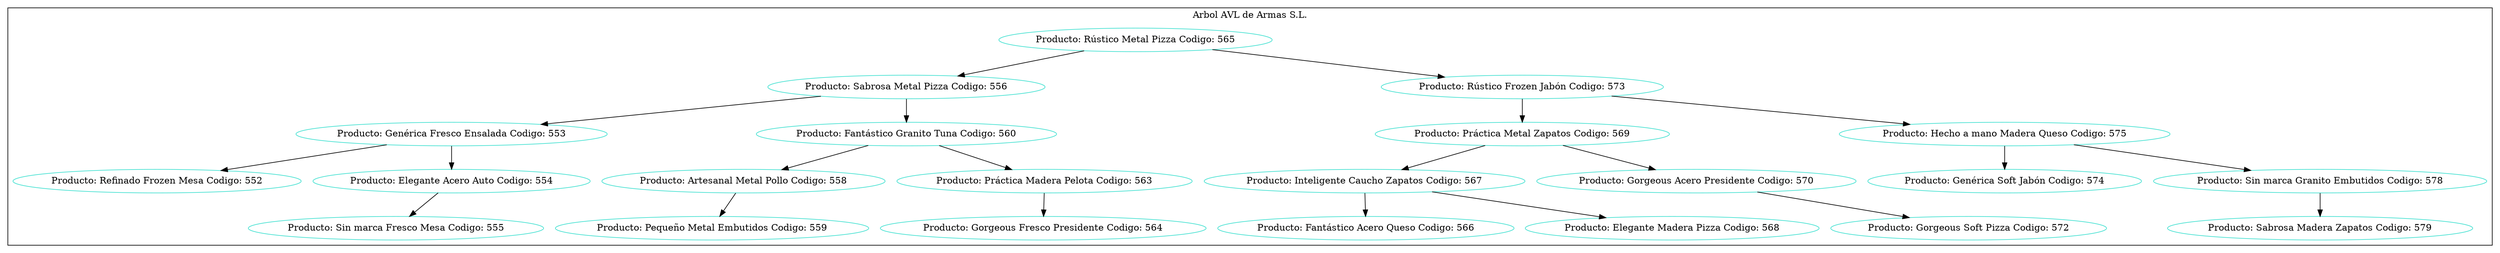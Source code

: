 digraph Hash{
node [color ="turquoise"];
subgraph clusterMarco {label="Arbol AVL de Armas S.L.";color=black;
node[label="Producto: Rústico Metal Pizza Codigo: 565"]565;
node[label="Producto: Sabrosa Metal Pizza Codigo: 556"]556;
node[label="Producto: Genérica Fresco Ensalada Codigo: 553"]553;
node[label="Producto: Refinado Frozen Mesa Codigo: 552"]552;
node[label="Producto: Elegante Acero Auto Codigo: 554"]554;
node[label="Producto: Sin marca Fresco Mesa Codigo: 555"]555;
node[label="Producto: Fantástico Granito Tuna Codigo: 560"]560;
node[label="Producto: Artesanal Metal Pollo Codigo: 558"]558;
node[label="Producto: Pequeño Metal Embutidos Codigo: 559"]559;
node[label="Producto: Práctica Madera Pelota Codigo: 563"]563;
node[label="Producto: Gorgeous Fresco Presidente Codigo: 564"]564;
node[label="Producto: Rústico Frozen Jabón Codigo: 573"]573;
node[label="Producto: Práctica Metal Zapatos Codigo: 569"]569;
node[label="Producto: Inteligente Caucho Zapatos Codigo: 567"]567;
node[label="Producto: Fantástico Acero Queso Codigo: 566"]566;
node[label="Producto: Elegante Madera Pizza Codigo: 568"]568;
node[label="Producto: Gorgeous Acero Presidente Codigo: 570"]570;
node[label="Producto: Gorgeous Soft Pizza Codigo: 572"]572;
node[label="Producto: Hecho a mano Madera Queso Codigo: 575"]575;
node[label="Producto: Genérica Soft Jabón Codigo: 574"]574;
node[label="Producto: Sin marca Granito Embutidos Codigo: 578"]578;
node[label="Producto: Sabrosa Madera Zapatos Codigo: 579"]579;
553->552;
554->555;
553->554;
556->553;
558->559;
560->558;
563->564;
560->563;
556->560;
565->556;
567->566;
567->568;
569->567;
570->572;
569->570;
573->569;
575->574;
578->579;
575->578;
573->575;
565->573;
}
}